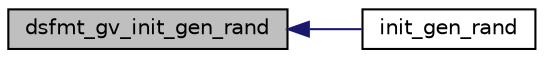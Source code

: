 digraph "dsfmt_gv_init_gen_rand"
{
 // INTERACTIVE_SVG=YES
  edge [fontname="Helvetica",fontsize="10",labelfontname="Helvetica",labelfontsize="10"];
  node [fontname="Helvetica",fontsize="10",shape=record];
  rankdir="LR";
  Node1 [label="dsfmt_gv_init_gen_rand",height=0.2,width=0.4,color="black", fillcolor="grey75", style="filled", fontcolor="black"];
  Node1 -> Node2 [dir="back",color="midnightblue",fontsize="10",style="solid",fontname="Helvetica"];
  Node2 [label="init_gen_rand",height=0.2,width=0.4,color="black", fillcolor="white", style="filled",URL="$d_s_f_m_t_8h.html#a8dc496135101ef4140c7e790bf7474cd"];
}
